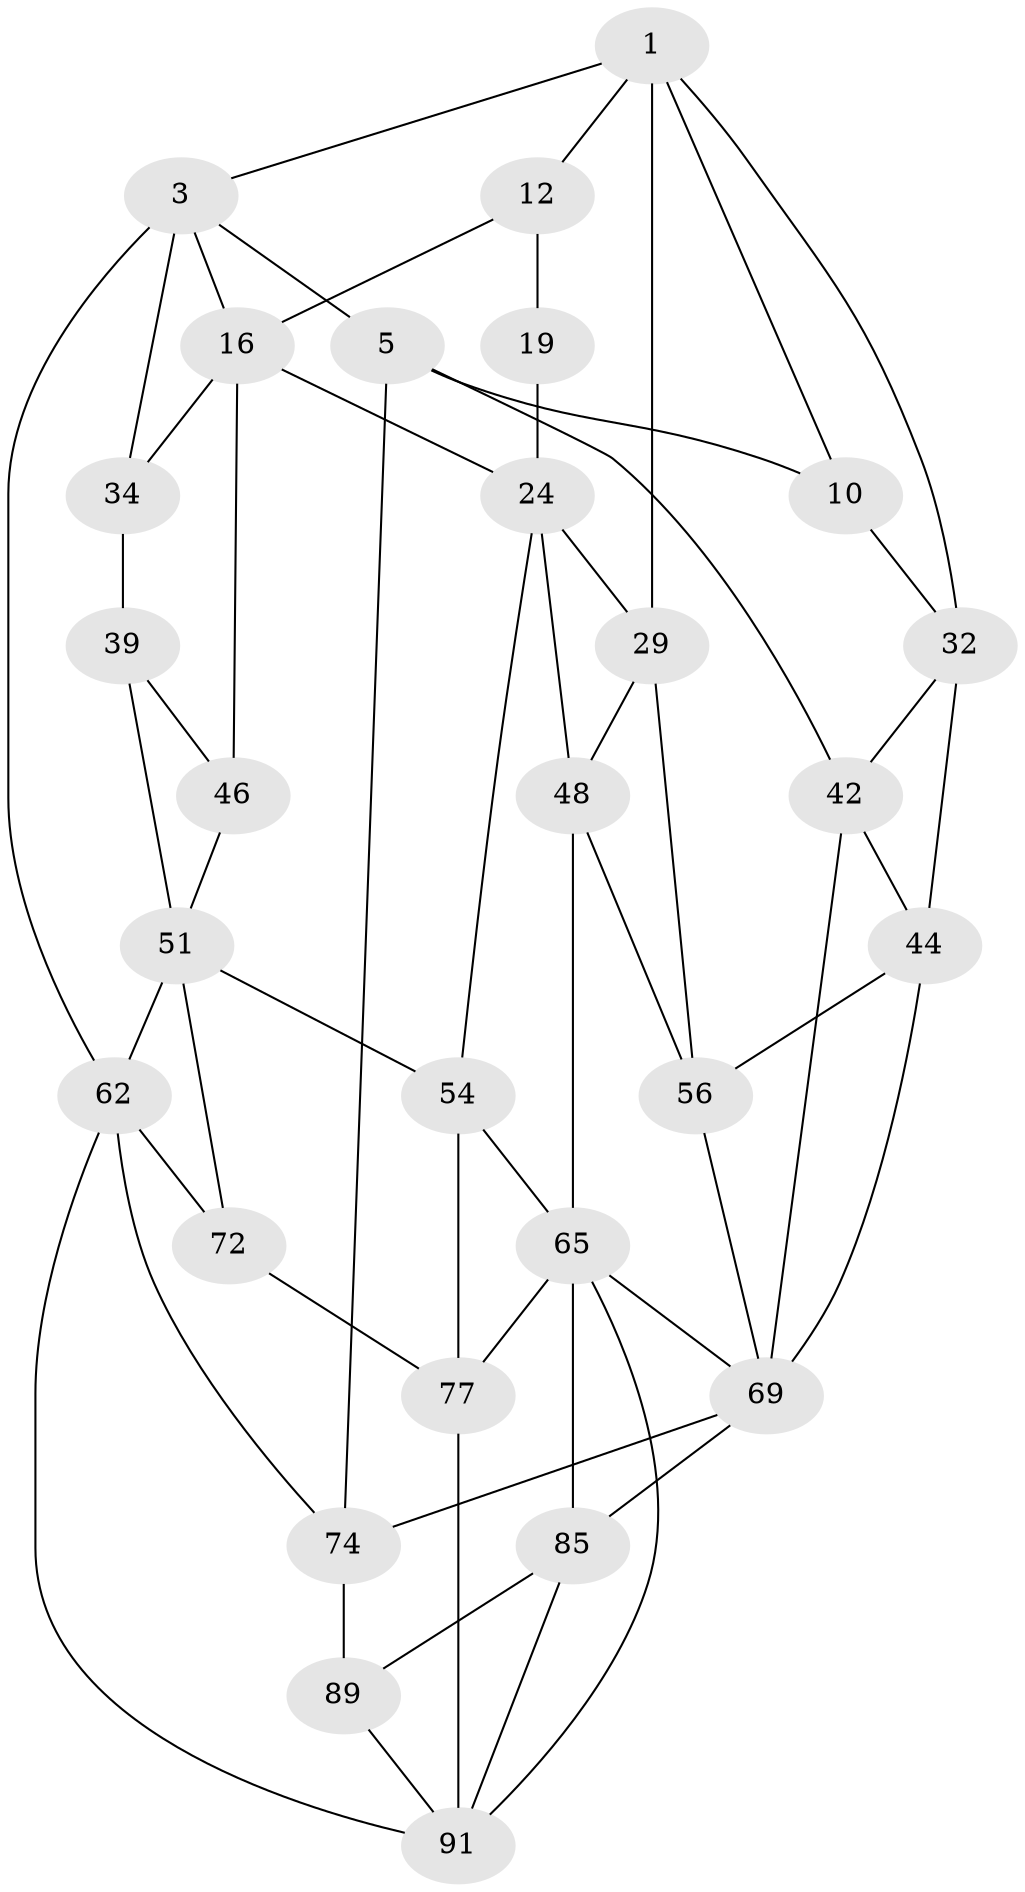 // original degree distribution, {3: 0.021505376344086023, 4: 0.24731182795698925, 6: 0.21505376344086022, 5: 0.5161290322580645}
// Generated by graph-tools (version 1.1) at 2025/21/03/04/25 18:21:23]
// undirected, 28 vertices, 57 edges
graph export_dot {
graph [start="1"]
  node [color=gray90,style=filled];
  1 [pos="+0.33366106179735455+0",super="+2+7"];
  3 [pos="+0.8012467587422359+0",super="+4+15"];
  5 [pos="+0+0",super="+6+27"];
  10 [pos="+0.15037322113966048+0.12479023487991694",super="+31+11"];
  12 [pos="+0.6682213089260742+0",super="+13+17"];
  16 [pos="+0.7318292464213629+0.1557109501715511",super="+23"];
  19 [pos="+0.5903390341977824+0.10197767294627783",super="+20"];
  24 [pos="+0.5936092137916286+0.27093808195449587",super="+47+25"];
  29 [pos="+0.33838811348579356+0.3039626581164625",super="+50"];
  32 [pos="+0.1451212551299504+0.24543346156325324",super="+33+38"];
  34 [pos="+0.8549397806936592+0.1850555668603347",super="+37+35"];
  39 [pos="+1+0.13240084339598568",super="+40"];
  42 [pos="+0.07428842620953764+0.3509817610557241",super="+43"];
  44 [pos="+0.1622388227486518+0.42919197795877106",super="+45"];
  46 [pos="+0.718478284019695+0.41718862066959594"];
  48 [pos="+0.46100050521741226+0.39509982113806336",super="+59+49"];
  51 [pos="+0.9202830500804847+0.41814500303989716",super="+52+61"];
  54 [pos="+0.6937601071917667+0.4687002585652609",super="+64"];
  56 [pos="+0.3359724554512213+0.5137349570853091",super="+57"];
  62 [pos="+1+0.7872239559953746",super="+63+87+90"];
  65 [pos="+0.559783782833727+0.6413590319784231",super="+66+83"];
  69 [pos="+0.2275598970935414+0.593286303394347",super="+70+79"];
  72 [pos="+0.8762742050355391+0.6340243597809327",super="+76"];
  74 [pos="+0+0.9541400476615097",super="+75+80"];
  77 [pos="+0.7826676600641609+0.7796452238303808",super="+78"];
  85 [pos="+0.5114302944901093+0.9143426780702127",super="+86"];
  89 [pos="+0.2421462063243756+1"];
  91 [pos="+0.7643935880062724+1",super="+92+93"];
  1 -- 3;
  1 -- 12 [weight=2];
  1 -- 32 [weight=2];
  1 -- 10;
  1 -- 29;
  3 -- 5;
  3 -- 62;
  3 -- 34 [weight=2];
  3 -- 16;
  5 -- 10 [weight=2];
  5 -- 74;
  5 -- 42;
  10 -- 32;
  12 -- 19 [weight=4];
  12 -- 16;
  16 -- 24;
  16 -- 46;
  16 -- 34;
  19 -- 24 [weight=2];
  24 -- 48 [weight=2];
  24 -- 54;
  24 -- 29;
  29 -- 56;
  29 -- 48;
  32 -- 42;
  32 -- 44;
  34 -- 39 [weight=2];
  39 -- 51 [weight=2];
  39 -- 46;
  42 -- 44 [weight=2];
  42 -- 69;
  44 -- 56;
  44 -- 69;
  46 -- 51;
  48 -- 65;
  48 -- 56;
  51 -- 72;
  51 -- 54;
  51 -- 62;
  54 -- 65;
  54 -- 77;
  56 -- 69;
  62 -- 72 [weight=2];
  62 -- 74;
  62 -- 91;
  65 -- 69;
  65 -- 91;
  65 -- 85;
  65 -- 77;
  69 -- 74 [weight=3];
  69 -- 85 [weight=2];
  72 -- 77;
  74 -- 89;
  77 -- 91;
  85 -- 91;
  85 -- 89;
  89 -- 91;
}

